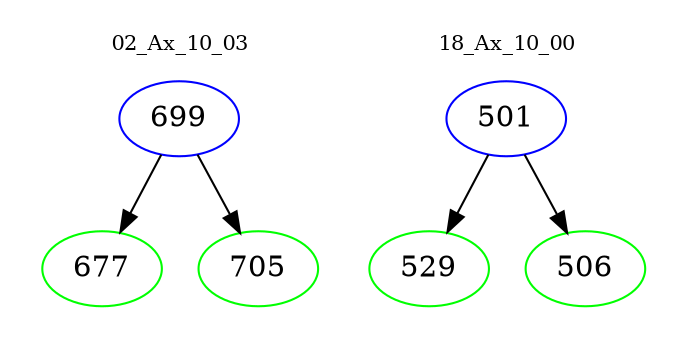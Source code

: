 digraph{
subgraph cluster_0 {
color = white
label = "02_Ax_10_03";
fontsize=10;
T0_699 [label="699", color="blue"]
T0_699 -> T0_677 [color="black"]
T0_677 [label="677", color="green"]
T0_699 -> T0_705 [color="black"]
T0_705 [label="705", color="green"]
}
subgraph cluster_1 {
color = white
label = "18_Ax_10_00";
fontsize=10;
T1_501 [label="501", color="blue"]
T1_501 -> T1_529 [color="black"]
T1_529 [label="529", color="green"]
T1_501 -> T1_506 [color="black"]
T1_506 [label="506", color="green"]
}
}
